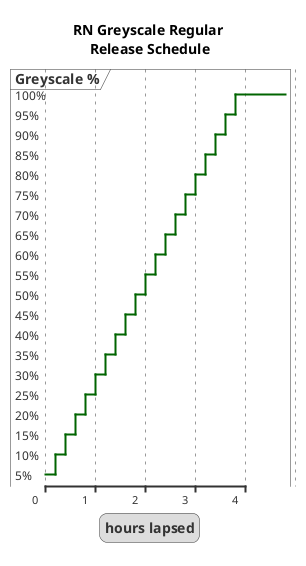 @startuml
title RN Greyscale Regular \nRelease Schedule

robust "Greyscale %" as RN

legend
hours lapsed
end legend

@0.2
RN is "5%"

@0.4
RN is "10%"

@0.6
RN is "15%"

@0.8
RN is "20%"

@1
RN is "25%"

@1.2
RN is "30%"

@1.4
RN is "35%"

@1.6
RN is "40%"

@1.8
RN is "45%"

@2
RN is "50%"

@2.2
RN is "55%"

@2.4
RN is "60%"

@2.6
RN is "65%"

@2.8
RN is "70%"

@3
RN is "75%"

@3.2
RN is "80%"

@3.4
RN is "85%"

@3.6
RN is "90%"

@3.8
RN is "95%"

@4
RN is "100%"
@enduml
